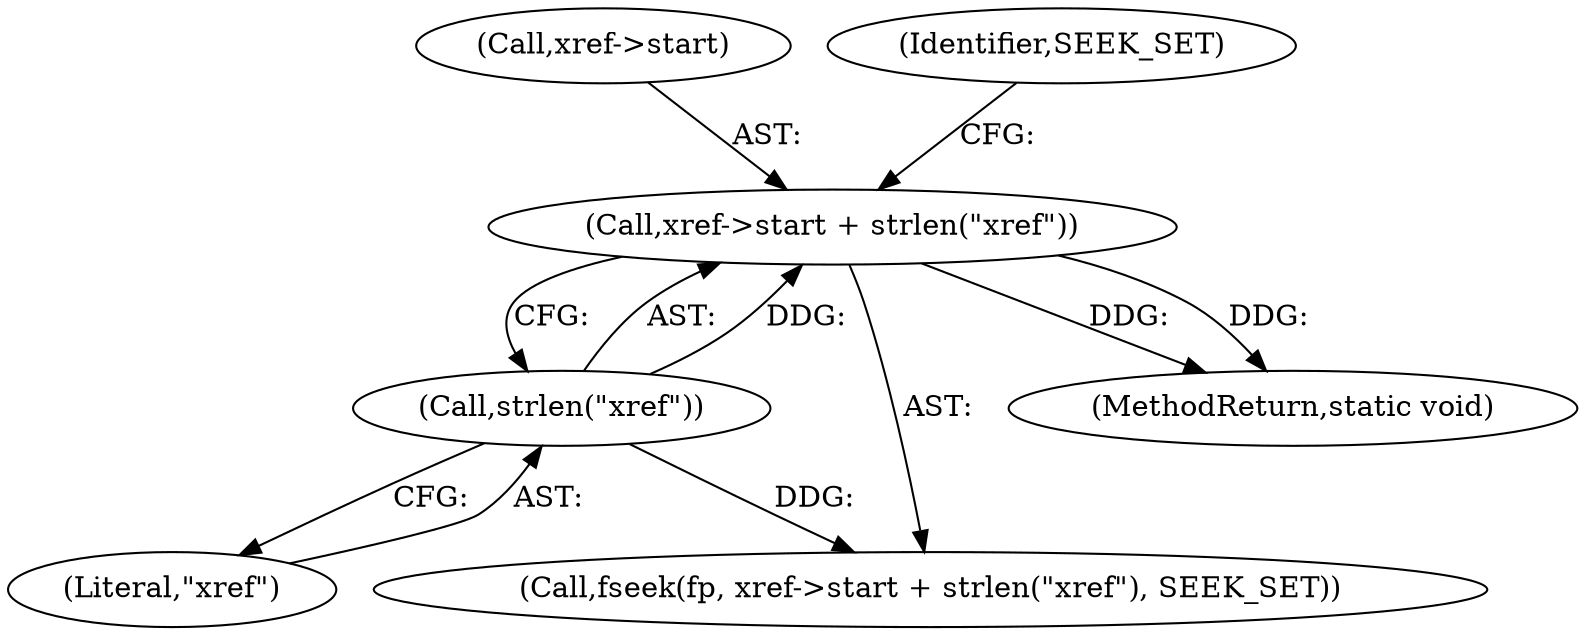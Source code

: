digraph "0_pdfresurrect_0c4120fffa3dffe97b95c486a120eded82afe8a6_4@API" {
"1000194" [label="(Call,xref->start + strlen(\"xref\"))"];
"1000198" [label="(Call,strlen(\"xref\"))"];
"1000195" [label="(Call,xref->start)"];
"1000194" [label="(Call,xref->start + strlen(\"xref\"))"];
"1000192" [label="(Call,fseek(fp, xref->start + strlen(\"xref\"), SEEK_SET))"];
"1000198" [label="(Call,strlen(\"xref\"))"];
"1000357" [label="(MethodReturn,static void)"];
"1000199" [label="(Literal,\"xref\")"];
"1000200" [label="(Identifier,SEEK_SET)"];
"1000194" -> "1000192"  [label="AST: "];
"1000194" -> "1000198"  [label="CFG: "];
"1000195" -> "1000194"  [label="AST: "];
"1000198" -> "1000194"  [label="AST: "];
"1000200" -> "1000194"  [label="CFG: "];
"1000194" -> "1000357"  [label="DDG: "];
"1000194" -> "1000357"  [label="DDG: "];
"1000198" -> "1000194"  [label="DDG: "];
"1000198" -> "1000199"  [label="CFG: "];
"1000199" -> "1000198"  [label="AST: "];
"1000198" -> "1000192"  [label="DDG: "];
}
